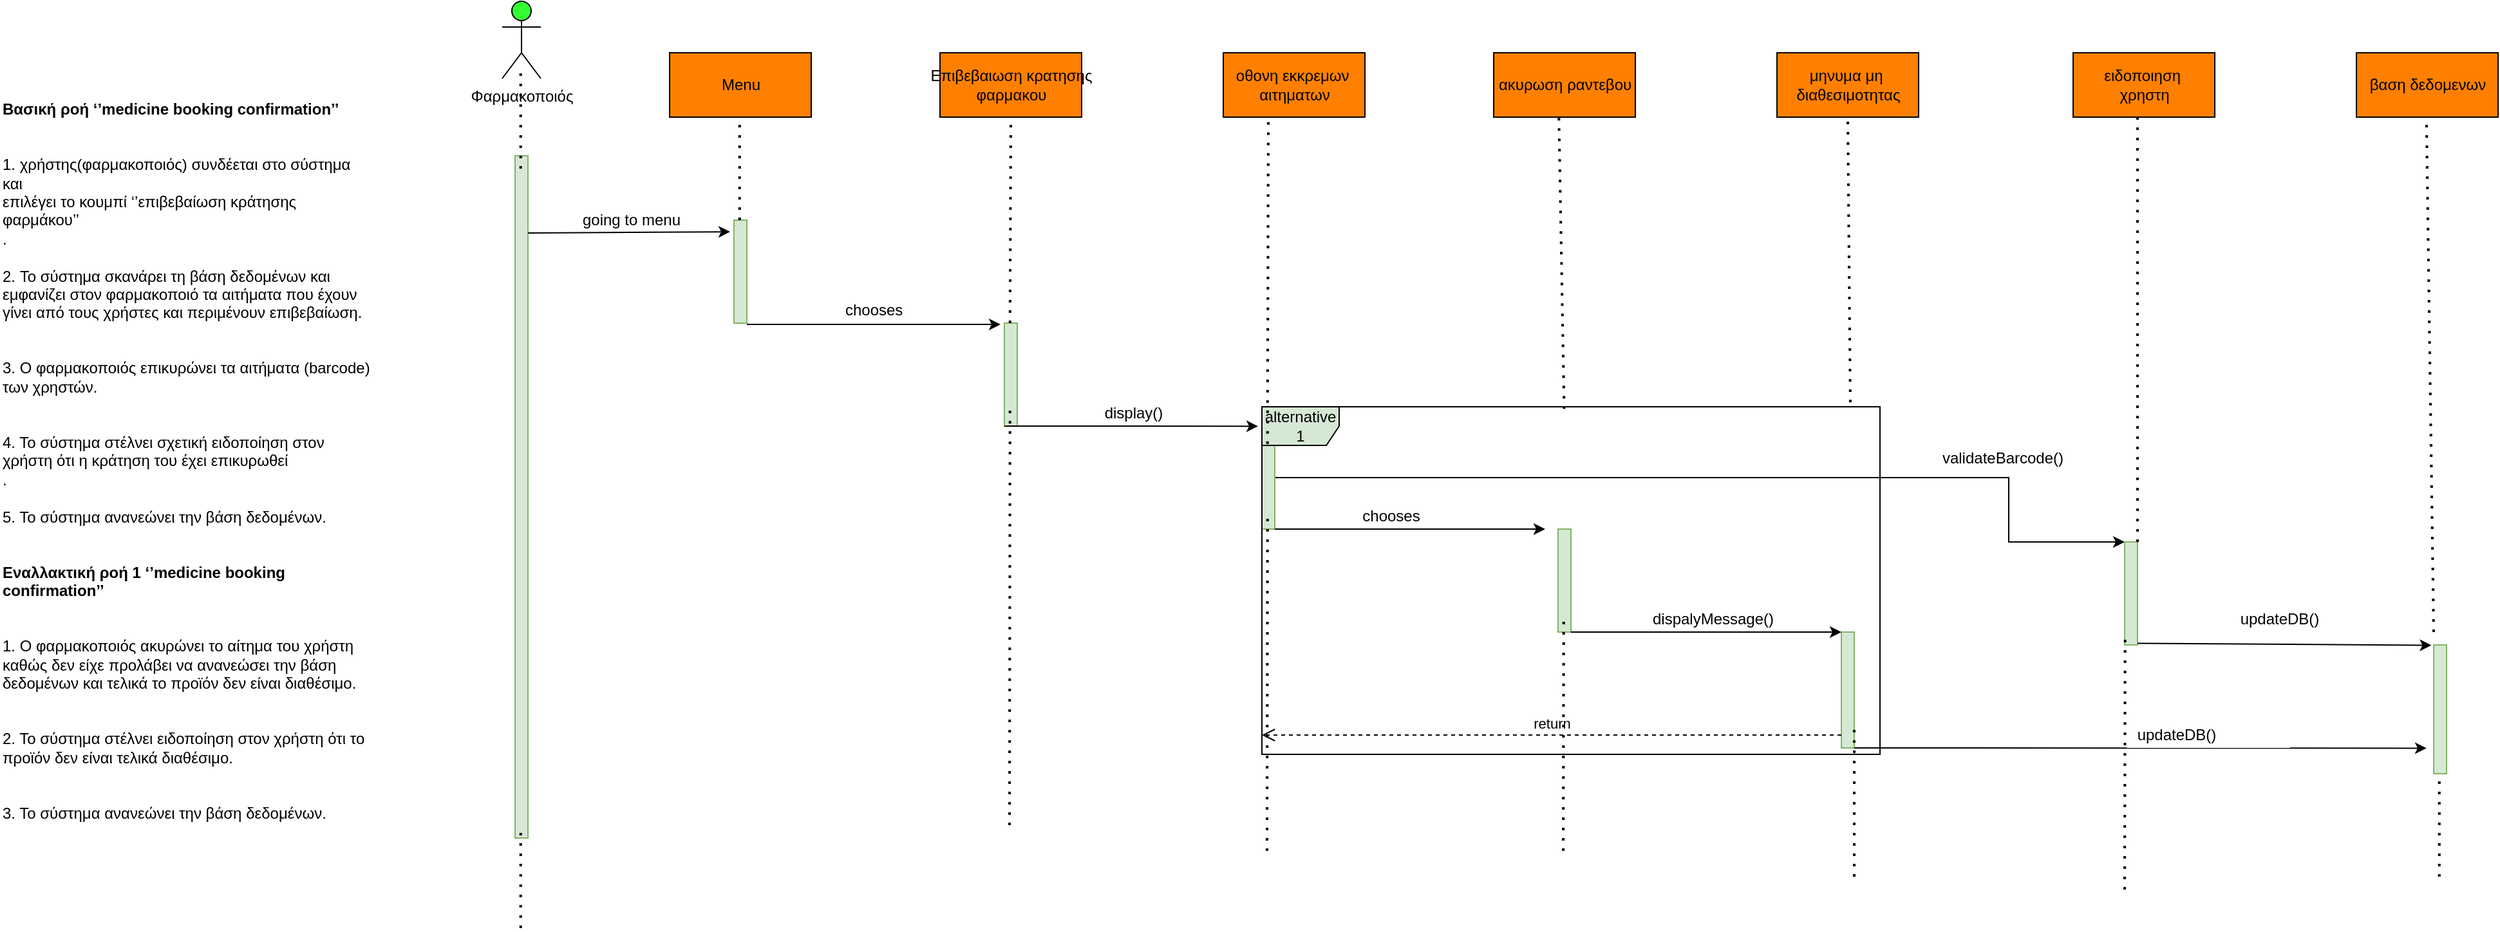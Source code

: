 <mxfile version="18.0.1" type="device"><diagram id="fsBUMLBqmeZLP8qcJonm" name="Page-1"><mxGraphModel dx="2748" dy="1071" grid="1" gridSize="10" guides="1" tooltips="1" connect="1" arrows="1" fold="1" page="1" pageScale="1" pageWidth="850" pageHeight="1100" math="0" shadow="0"><root><mxCell id="0"/><mxCell id="1" parent="0"/><mxCell id="TQNQJQutItYNud-zlMfT-1" value="&lt;b&gt;Βασική ροή ‘’medicine booking confirmation’’&lt;br/&gt;&lt;br&gt;&lt;/b&gt;&lt;br&gt;1.&#9;χρήστης(φαρμακοποιός) συνδέεται στο σύστημα και &lt;br&gt;επιλέγει το κουμπί ‘’επιβεβαίωση κράτησης φαρμάκου’’&lt;br&gt;.&lt;br/&gt;&lt;br&gt;2.&#9;To σύστημα σκανάρει τη βάση δεδομένων και εμφανίζει στον φαρμακοποιό τα αιτήματα που έχουν γίνει από τους χρήστες και περιμένουν επιβεβαίωση.&lt;br/&gt;&lt;br&gt;&lt;br&gt;3.&#9;Ο φαρμακοποιός επικυρώνει τα αιτήματα (barcode) των χρηστών.&lt;br/&gt;&lt;br&gt;&lt;br&gt;4.&#9;Το σύστημα στέλνει σχετική ειδοποίηση στον χρήστη ότι η κράτηση του έχει επικυρωθεί&lt;br&gt;.&lt;br/&gt;&lt;br&gt;5.&#9;Το σύστημα ανανεώνει την βάση δεδομένων.&lt;br/&gt;&lt;br&gt;&lt;br&gt;&lt;b&gt;Εναλλακτική ροή 1 ‘’medicine booking confirmation’’&lt;br/&gt;&lt;br&gt;&lt;/b&gt;&lt;br&gt;1.&#9;Ο φαρμακοποιός ακυρώνει το αίτημα του χρήστη καθώς δεν είχε προλάβει να ανανεώσει την βάση δεδομένων και τελικά το προϊόν δεν είναι διαθέσιμο.&lt;br/&gt;&lt;br&gt;&lt;br&gt;2.&#9;Το σύστημα στέλνει ειδοποίηση στον χρήστη ότι το προϊόν δεν είναι τελικά διαθέσιμο.&lt;br/&gt;&lt;br&gt;&lt;br&gt;3.&#9;Το σύστημα ανανεώνει την βάση δεδομένων." style="text;whiteSpace=wrap;html=1;" vertex="1" parent="1"><mxGeometry x="-80" y="90" width="290" height="570" as="geometry"/></mxCell><mxCell id="TQNQJQutItYNud-zlMfT-3" value="Φαρμακοποιός" style="shape=umlActor;verticalLabelPosition=bottom;verticalAlign=top;html=1;outlineConnect=0;fillColor=#33FF33;" vertex="1" parent="1"><mxGeometry x="310" y="20" width="30" height="60" as="geometry"/></mxCell><mxCell id="TQNQJQutItYNud-zlMfT-4" value="" style="html=1;points=[];perimeter=orthogonalPerimeter;fillColor=#d5e8d4;strokeColor=#82b366;" vertex="1" parent="1"><mxGeometry x="320" y="140" width="10" height="530" as="geometry"/></mxCell><mxCell id="TQNQJQutItYNud-zlMfT-5" value="Επιβεβαιωση κρατησης&lt;br&gt;φαρμακου&lt;br&gt;" style="html=1;fillColor=#FF8000;" vertex="1" parent="1"><mxGeometry x="650" y="60" width="110" height="50" as="geometry"/></mxCell><mxCell id="TQNQJQutItYNud-zlMfT-6" value="Menu" style="html=1;fillColor=#FF8000;" vertex="1" parent="1"><mxGeometry x="440" y="60" width="110" height="50" as="geometry"/></mxCell><mxCell id="TQNQJQutItYNud-zlMfT-9" value="" style="html=1;points=[];perimeter=orthogonalPerimeter;fillColor=#d5e8d4;strokeColor=#82b366;" vertex="1" parent="1"><mxGeometry x="490" y="190" width="10" height="80" as="geometry"/></mxCell><mxCell id="TQNQJQutItYNud-zlMfT-10" value="" style="endArrow=classic;html=1;rounded=0;entryX=-0.3;entryY=0.113;entryDx=0;entryDy=0;entryPerimeter=0;" edge="1" parent="1" target="TQNQJQutItYNud-zlMfT-9"><mxGeometry width="50" height="50" relative="1" as="geometry"><mxPoint x="330" y="200" as="sourcePoint"/><mxPoint x="380" y="150" as="targetPoint"/></mxGeometry></mxCell><mxCell id="TQNQJQutItYNud-zlMfT-11" value="going to menu" style="text;html=1;align=center;verticalAlign=middle;resizable=0;points=[];autosize=1;strokeColor=none;fillColor=none;" vertex="1" parent="1"><mxGeometry x="365" y="180" width="90" height="20" as="geometry"/></mxCell><mxCell id="TQNQJQutItYNud-zlMfT-12" value="" style="html=1;points=[];perimeter=orthogonalPerimeter;fillColor=#d5e8d4;strokeColor=#82b366;" vertex="1" parent="1"><mxGeometry x="700" y="270" width="10" height="80" as="geometry"/></mxCell><mxCell id="TQNQJQutItYNud-zlMfT-14" value="" style="endArrow=classic;html=1;rounded=0;entryX=-0.3;entryY=0.013;entryDx=0;entryDy=0;entryPerimeter=0;" edge="1" parent="1" target="TQNQJQutItYNud-zlMfT-12"><mxGeometry width="50" height="50" relative="1" as="geometry"><mxPoint x="500" y="270.96" as="sourcePoint"/><mxPoint x="657" y="270.0" as="targetPoint"/></mxGeometry></mxCell><mxCell id="TQNQJQutItYNud-zlMfT-15" value="chooses&amp;nbsp;" style="text;html=1;align=center;verticalAlign=middle;resizable=0;points=[];autosize=1;strokeColor=none;fillColor=none;" vertex="1" parent="1"><mxGeometry x="570" y="250" width="60" height="20" as="geometry"/></mxCell><mxCell id="TQNQJQutItYNud-zlMfT-16" value="οθονη εκκρεμων&amp;nbsp;&lt;br&gt;αιτηματων" style="html=1;fillColor=#FF8000;" vertex="1" parent="1"><mxGeometry x="870" y="60" width="110" height="50" as="geometry"/></mxCell><mxCell id="TQNQJQutItYNud-zlMfT-17" value="" style="endArrow=classic;html=1;rounded=0;entryX=-0.3;entryY=0.013;entryDx=0;entryDy=0;entryPerimeter=0;" edge="1" parent="1"><mxGeometry width="50" height="50" relative="1" as="geometry"><mxPoint x="700" y="350.0" as="sourcePoint"/><mxPoint x="897" y="350.08" as="targetPoint"/></mxGeometry></mxCell><mxCell id="TQNQJQutItYNud-zlMfT-34" style="edgeStyle=orthogonalEdgeStyle;rounded=0;orthogonalLoop=1;jettySize=auto;html=1;" edge="1" parent="1" source="TQNQJQutItYNud-zlMfT-18" target="TQNQJQutItYNud-zlMfT-35"><mxGeometry relative="1" as="geometry"><mxPoint x="1580" y="390.0" as="targetPoint"/><Array as="points"><mxPoint x="1480" y="390"/><mxPoint x="1480" y="440"/></Array></mxGeometry></mxCell><mxCell id="TQNQJQutItYNud-zlMfT-18" value="" style="html=1;points=[];perimeter=orthogonalPerimeter;fillColor=#d5e8d4;strokeColor=#82b366;" vertex="1" parent="1"><mxGeometry x="900" y="350" width="10" height="80" as="geometry"/></mxCell><mxCell id="TQNQJQutItYNud-zlMfT-19" value="display()" style="text;html=1;align=center;verticalAlign=middle;resizable=0;points=[];autosize=1;strokeColor=none;fillColor=none;" vertex="1" parent="1"><mxGeometry x="770" y="330" width="60" height="20" as="geometry"/></mxCell><mxCell id="TQNQJQutItYNud-zlMfT-20" value="ακυρωση ραντεβου" style="html=1;fillColor=#FF8000;" vertex="1" parent="1"><mxGeometry x="1080" y="60" width="110" height="50" as="geometry"/></mxCell><mxCell id="TQNQJQutItYNud-zlMfT-21" value="" style="html=1;points=[];perimeter=orthogonalPerimeter;fillColor=#d5e8d4;strokeColor=#82b366;" vertex="1" parent="1"><mxGeometry x="1130" y="430" width="10" height="80" as="geometry"/></mxCell><mxCell id="TQNQJQutItYNud-zlMfT-22" value="" style="endArrow=classic;html=1;rounded=0;" edge="1" parent="1"><mxGeometry width="50" height="50" relative="1" as="geometry"><mxPoint x="910" y="430" as="sourcePoint"/><mxPoint x="1120" y="430" as="targetPoint"/></mxGeometry></mxCell><mxCell id="TQNQJQutItYNud-zlMfT-23" value="μηνυμα μη&amp;nbsp;&lt;br&gt;διαθεσιμοτητας" style="html=1;fillColor=#FF8000;" vertex="1" parent="1"><mxGeometry x="1300" y="60" width="110" height="50" as="geometry"/></mxCell><mxCell id="TQNQJQutItYNud-zlMfT-24" value="ειδοποιηση&amp;nbsp;&lt;br&gt;χρηστη" style="html=1;fillColor=#FF8000;" vertex="1" parent="1"><mxGeometry x="1530" y="60" width="110" height="50" as="geometry"/></mxCell><mxCell id="TQNQJQutItYNud-zlMfT-25" value="βαση δεδομενων" style="html=1;fillColor=#FF8000;" vertex="1" parent="1"><mxGeometry x="1750" y="60" width="110" height="50" as="geometry"/></mxCell><mxCell id="TQNQJQutItYNud-zlMfT-26" value="alternative 1" style="shape=umlFrame;whiteSpace=wrap;html=1;fillColor=#d5e8d4;strokeColor=#000000;" vertex="1" parent="1"><mxGeometry x="900" y="335" width="480" height="270" as="geometry"/></mxCell><mxCell id="TQNQJQutItYNud-zlMfT-27" value="" style="html=1;points=[];perimeter=orthogonalPerimeter;fillColor=#d5e8d4;strokeColor=#82b366;" vertex="1" parent="1"><mxGeometry x="1350" y="510" width="10" height="90" as="geometry"/></mxCell><mxCell id="TQNQJQutItYNud-zlMfT-28" value="" style="endArrow=classic;html=1;rounded=0;" edge="1" parent="1"><mxGeometry width="50" height="50" relative="1" as="geometry"><mxPoint x="1140" y="510.0" as="sourcePoint"/><mxPoint x="1350" y="510.0" as="targetPoint"/></mxGeometry></mxCell><mxCell id="TQNQJQutItYNud-zlMfT-29" value="chooses" style="text;html=1;align=center;verticalAlign=middle;resizable=0;points=[];autosize=1;strokeColor=none;fillColor=none;" vertex="1" parent="1"><mxGeometry x="970" y="410" width="60" height="20" as="geometry"/></mxCell><mxCell id="TQNQJQutItYNud-zlMfT-30" value="dispalyMessage()" style="text;html=1;align=center;verticalAlign=middle;resizable=0;points=[];autosize=1;strokeColor=none;fillColor=none;" vertex="1" parent="1"><mxGeometry x="1195" y="490" width="110" height="20" as="geometry"/></mxCell><mxCell id="TQNQJQutItYNud-zlMfT-35" value="" style="html=1;points=[];perimeter=orthogonalPerimeter;fillColor=#d5e8d4;strokeColor=#82b366;" vertex="1" parent="1"><mxGeometry x="1570" y="440" width="10" height="80" as="geometry"/></mxCell><mxCell id="TQNQJQutItYNud-zlMfT-36" value="validateBarcode()" style="text;html=1;align=center;verticalAlign=middle;resizable=0;points=[];autosize=1;strokeColor=none;fillColor=none;" vertex="1" parent="1"><mxGeometry x="1420" y="365" width="110" height="20" as="geometry"/></mxCell><mxCell id="TQNQJQutItYNud-zlMfT-37" value="" style="html=1;points=[];perimeter=orthogonalPerimeter;fillColor=#d5e8d4;strokeColor=#82b366;" vertex="1" parent="1"><mxGeometry x="1810" y="520" width="10" height="100" as="geometry"/></mxCell><mxCell id="TQNQJQutItYNud-zlMfT-39" value="" style="endArrow=classic;html=1;rounded=0;entryX=-0.175;entryY=0.003;entryDx=0;entryDy=0;entryPerimeter=0;" edge="1" parent="1" target="TQNQJQutItYNud-zlMfT-37"><mxGeometry width="50" height="50" relative="1" as="geometry"><mxPoint x="1580" y="518.75" as="sourcePoint"/><mxPoint x="1777" y="518.83" as="targetPoint"/></mxGeometry></mxCell><mxCell id="TQNQJQutItYNud-zlMfT-40" value="updateDB()" style="text;html=1;align=center;verticalAlign=middle;resizable=0;points=[];autosize=1;strokeColor=none;fillColor=none;" vertex="1" parent="1"><mxGeometry x="1650" y="490" width="80" height="20" as="geometry"/></mxCell><mxCell id="TQNQJQutItYNud-zlMfT-41" value="" style="endArrow=classic;html=1;rounded=0;entryX=-0.55;entryY=0.802;entryDx=0;entryDy=0;entryPerimeter=0;" edge="1" parent="1" target="TQNQJQutItYNud-zlMfT-37"><mxGeometry width="50" height="50" relative="1" as="geometry"><mxPoint x="1360" y="600.0" as="sourcePoint"/><mxPoint x="1570" y="600.0" as="targetPoint"/></mxGeometry></mxCell><mxCell id="TQNQJQutItYNud-zlMfT-42" value="updateDB()" style="text;html=1;align=center;verticalAlign=middle;resizable=0;points=[];autosize=1;strokeColor=none;fillColor=none;" vertex="1" parent="1"><mxGeometry x="1570" y="580" width="80" height="20" as="geometry"/></mxCell><mxCell id="TQNQJQutItYNud-zlMfT-45" value="" style="endArrow=none;dashed=1;html=1;dashPattern=1 3;strokeWidth=2;rounded=0;" edge="1" parent="1"><mxGeometry width="50" height="50" relative="1" as="geometry"><mxPoint x="494.38" y="190" as="sourcePoint"/><mxPoint x="494.38" y="110" as="targetPoint"/></mxGeometry></mxCell><mxCell id="TQNQJQutItYNud-zlMfT-46" value="" style="endArrow=none;dashed=1;html=1;dashPattern=1 3;strokeWidth=2;rounded=0;" edge="1" parent="1"><mxGeometry width="50" height="50" relative="1" as="geometry"><mxPoint x="904" y="680" as="sourcePoint"/><mxPoint x="904.37" y="420" as="targetPoint"/></mxGeometry></mxCell><mxCell id="TQNQJQutItYNud-zlMfT-47" value="return" style="html=1;verticalAlign=bottom;endArrow=open;dashed=1;endSize=8;rounded=0;" edge="1" parent="1"><mxGeometry relative="1" as="geometry"><mxPoint x="1350" y="590" as="sourcePoint"/><mxPoint x="900" y="590" as="targetPoint"/></mxGeometry></mxCell><mxCell id="TQNQJQutItYNud-zlMfT-49" value="" style="endArrow=none;dashed=1;html=1;dashPattern=1 3;strokeWidth=2;rounded=0;entryX=0.5;entryY=1;entryDx=0;entryDy=0;" edge="1" parent="1" target="TQNQJQutItYNud-zlMfT-5"><mxGeometry width="50" height="50" relative="1" as="geometry"><mxPoint x="704.37" y="270" as="sourcePoint"/><mxPoint x="704.37" y="190" as="targetPoint"/></mxGeometry></mxCell><mxCell id="TQNQJQutItYNud-zlMfT-50" value="" style="endArrow=none;dashed=1;html=1;dashPattern=1 3;strokeWidth=2;rounded=0;entryX=0.5;entryY=1;entryDx=0;entryDy=0;exitX=0.009;exitY=0.107;exitDx=0;exitDy=0;exitPerimeter=0;" edge="1" parent="1" source="TQNQJQutItYNud-zlMfT-26"><mxGeometry width="50" height="50" relative="1" as="geometry"><mxPoint x="904.37" y="270.0" as="sourcePoint"/><mxPoint x="905" y="110" as="targetPoint"/></mxGeometry></mxCell><mxCell id="TQNQJQutItYNud-zlMfT-51" value="" style="endArrow=none;dashed=1;html=1;dashPattern=1 3;strokeWidth=2;rounded=0;entryX=0.5;entryY=1;entryDx=0;entryDy=0;exitX=0.489;exitY=0.006;exitDx=0;exitDy=0;exitPerimeter=0;" edge="1" parent="1" source="TQNQJQutItYNud-zlMfT-26"><mxGeometry width="50" height="50" relative="1" as="geometry"><mxPoint x="1130.0" y="270.0" as="sourcePoint"/><mxPoint x="1130.63" y="110" as="targetPoint"/></mxGeometry></mxCell><mxCell id="TQNQJQutItYNud-zlMfT-52" value="" style="endArrow=none;dashed=1;html=1;dashPattern=1 3;strokeWidth=2;rounded=0;entryX=0.5;entryY=1;entryDx=0;entryDy=0;exitX=0.952;exitY=-0.013;exitDx=0;exitDy=0;exitPerimeter=0;" edge="1" parent="1" source="TQNQJQutItYNud-zlMfT-26"><mxGeometry width="50" height="50" relative="1" as="geometry"><mxPoint x="1354.37" y="270.0" as="sourcePoint"/><mxPoint x="1355" y="110" as="targetPoint"/></mxGeometry></mxCell><mxCell id="TQNQJQutItYNud-zlMfT-53" value="" style="endArrow=none;dashed=1;html=1;dashPattern=1 3;strokeWidth=2;rounded=0;entryX=0.5;entryY=1;entryDx=0;entryDy=0;" edge="1" parent="1" source="TQNQJQutItYNud-zlMfT-35"><mxGeometry width="50" height="50" relative="1" as="geometry"><mxPoint x="1584.09" y="335.0" as="sourcePoint"/><mxPoint x="1580.0" y="108.38" as="targetPoint"/></mxGeometry></mxCell><mxCell id="TQNQJQutItYNud-zlMfT-54" value="" style="endArrow=none;dashed=1;html=1;dashPattern=1 3;strokeWidth=2;rounded=0;entryX=0.5;entryY=1;entryDx=0;entryDy=0;" edge="1" parent="1"><mxGeometry width="50" height="50" relative="1" as="geometry"><mxPoint x="1810" y="510" as="sourcePoint"/><mxPoint x="1804.38" y="110.0" as="targetPoint"/></mxGeometry></mxCell><mxCell id="TQNQJQutItYNud-zlMfT-55" value="" style="endArrow=none;dashed=1;html=1;dashPattern=1 3;strokeWidth=2;rounded=0;" edge="1" parent="1"><mxGeometry width="50" height="50" relative="1" as="geometry"><mxPoint x="704" y="660" as="sourcePoint"/><mxPoint x="704.37" y="335" as="targetPoint"/></mxGeometry></mxCell><mxCell id="TQNQJQutItYNud-zlMfT-56" value="" style="endArrow=none;dashed=1;html=1;dashPattern=1 3;strokeWidth=2;rounded=0;" edge="1" parent="1"><mxGeometry width="50" height="50" relative="1" as="geometry"><mxPoint x="1134" y="680" as="sourcePoint"/><mxPoint x="1134.37" y="500" as="targetPoint"/></mxGeometry></mxCell><mxCell id="TQNQJQutItYNud-zlMfT-57" value="" style="endArrow=none;dashed=1;html=1;dashPattern=1 3;strokeWidth=2;rounded=0;" edge="1" parent="1"><mxGeometry width="50" height="50" relative="1" as="geometry"><mxPoint x="1360" y="700" as="sourcePoint"/><mxPoint x="1360.0" y="580.0" as="targetPoint"/></mxGeometry></mxCell><mxCell id="TQNQJQutItYNud-zlMfT-58" value="" style="endArrow=none;dashed=1;html=1;dashPattern=1 3;strokeWidth=2;rounded=0;" edge="1" parent="1"><mxGeometry width="50" height="50" relative="1" as="geometry"><mxPoint x="1570" y="710" as="sourcePoint"/><mxPoint x="1570.37" y="510.0" as="targetPoint"/></mxGeometry></mxCell><mxCell id="TQNQJQutItYNud-zlMfT-59" value="" style="endArrow=none;dashed=1;html=1;dashPattern=1 3;strokeWidth=2;rounded=0;" edge="1" parent="1"><mxGeometry width="50" height="50" relative="1" as="geometry"><mxPoint x="1814.37" y="700" as="sourcePoint"/><mxPoint x="1814.37" y="620" as="targetPoint"/></mxGeometry></mxCell><mxCell id="TQNQJQutItYNud-zlMfT-60" value="" style="endArrow=none;dashed=1;html=1;dashPattern=1 3;strokeWidth=2;rounded=0;" edge="1" parent="1"><mxGeometry width="50" height="50" relative="1" as="geometry"><mxPoint x="324.37" y="150" as="sourcePoint"/><mxPoint x="324.37" y="70" as="targetPoint"/></mxGeometry></mxCell><mxCell id="TQNQJQutItYNud-zlMfT-61" value="" style="endArrow=none;dashed=1;html=1;dashPattern=1 3;strokeWidth=2;rounded=0;" edge="1" parent="1"><mxGeometry width="50" height="50" relative="1" as="geometry"><mxPoint x="324.37" y="740" as="sourcePoint"/><mxPoint x="324.37" y="660" as="targetPoint"/></mxGeometry></mxCell></root></mxGraphModel></diagram></mxfile>